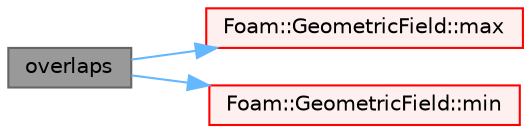 digraph "overlaps"
{
 // LATEX_PDF_SIZE
  bgcolor="transparent";
  edge [fontname=Helvetica,fontsize=10,labelfontname=Helvetica,labelfontsize=10];
  node [fontname=Helvetica,fontsize=10,shape=box,height=0.2,width=0.4];
  rankdir="LR";
  Node1 [id="Node000001",label="overlaps",height=0.2,width=0.4,color="gray40", fillcolor="grey60", style="filled", fontcolor="black",tooltip=" "];
  Node1 -> Node2 [id="edge1_Node000001_Node000002",color="steelblue1",style="solid",tooltip=" "];
  Node2 [id="Node000002",label="Foam::GeometricField::max",height=0.2,width=0.4,color="red", fillcolor="#FFF0F0", style="filled",URL="$classFoam_1_1GeometricField.html#ab379f322fe4c6543128138f3a526dca2",tooltip=" "];
  Node1 -> Node6 [id="edge2_Node000001_Node000006",color="steelblue1",style="solid",tooltip=" "];
  Node6 [id="Node000006",label="Foam::GeometricField::min",height=0.2,width=0.4,color="red", fillcolor="#FFF0F0", style="filled",URL="$classFoam_1_1GeometricField.html#adff83baff63b1ce155c32ea31769148a",tooltip=" "];
}
